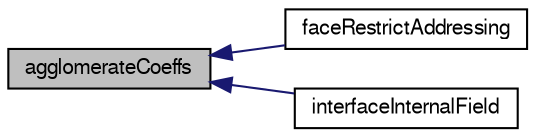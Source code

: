 digraph "agglomerateCoeffs"
{
  bgcolor="transparent";
  edge [fontname="FreeSans",fontsize="10",labelfontname="FreeSans",labelfontsize="10"];
  node [fontname="FreeSans",fontsize="10",shape=record];
  rankdir="LR";
  Node299 [label="agglomerateCoeffs",height=0.2,width=0.4,color="black", fillcolor="grey75", style="filled", fontcolor="black"];
  Node299 -> Node300 [dir="back",color="midnightblue",fontsize="10",style="solid",fontname="FreeSans"];
  Node300 [label="faceRestrictAddressing",height=0.2,width=0.4,color="black",URL="$a27026.html#abff59faa28e130ae0bee48a7dbbe45e7",tooltip="Return non-const access to face restrict addressing. "];
  Node299 -> Node301 [dir="back",color="midnightblue",fontsize="10",style="solid",fontname="FreeSans"];
  Node301 [label="interfaceInternalField",height=0.2,width=0.4,color="black",URL="$a27026.html#aa8871ae0f8409c5f343da9516cd8c846",tooltip="Return the values of the given internal data adjacent to. "];
}
